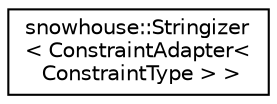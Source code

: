 digraph "Graphical Class Hierarchy"
{
 // INTERACTIVE_SVG=YES
  edge [fontname="Helvetica",fontsize="10",labelfontname="Helvetica",labelfontsize="10"];
  node [fontname="Helvetica",fontsize="10",shape=record];
  rankdir="LR";
  Node0 [label="snowhouse::Stringizer\l\< ConstraintAdapter\<\l ConstraintType \> \>",height=0.2,width=0.4,color="black", fillcolor="white", style="filled",URL="$structsnowhouse_1_1Stringizer_3_01ConstraintAdapter_3_01ConstraintType_01_4_01_4.html"];
}
